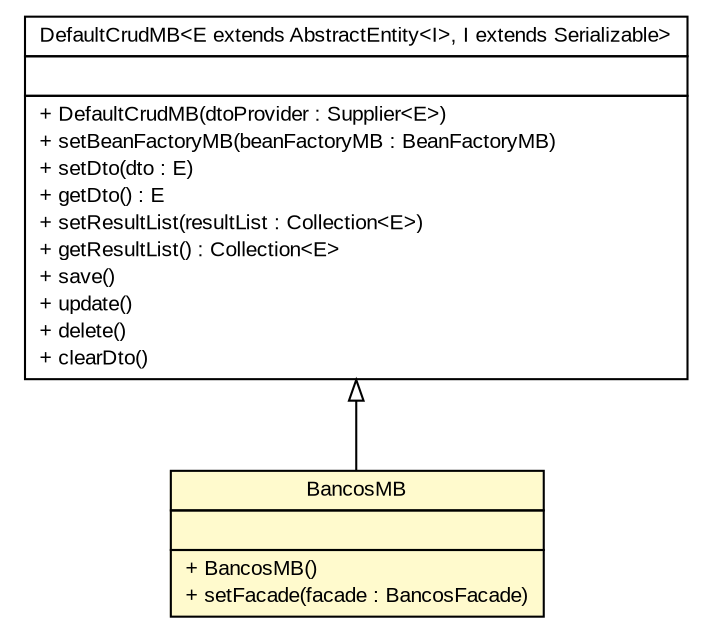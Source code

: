 #!/usr/local/bin/dot
#
# Class diagram 
# Generated by UMLGraph version R5_6 (http://www.umlgraph.org/)
#

digraph G {
	edge [fontname="arial",fontsize=10,labelfontname="arial",labelfontsize=10];
	node [fontname="arial",fontsize=10,shape=plaintext];
	nodesep=0.25;
	ranksep=0.5;
	// br.gov.to.sefaz.presentation.managedbean.impl.DefaultCrudMB<E extends br.gov.to.sefaz.persistence.entity.AbstractEntity<I>, I extends java.io.Serializable>
	c5967 [label=<<table title="br.gov.to.sefaz.presentation.managedbean.impl.DefaultCrudMB" border="0" cellborder="1" cellspacing="0" cellpadding="2" port="p" href="../../../presentation/managedbean/impl/DefaultCrudMB.html">
		<tr><td><table border="0" cellspacing="0" cellpadding="1">
<tr><td align="center" balign="center"> DefaultCrudMB&lt;E extends AbstractEntity&lt;I&gt;, I extends Serializable&gt; </td></tr>
		</table></td></tr>
		<tr><td><table border="0" cellspacing="0" cellpadding="1">
<tr><td align="left" balign="left">  </td></tr>
		</table></td></tr>
		<tr><td><table border="0" cellspacing="0" cellpadding="1">
<tr><td align="left" balign="left"> + DefaultCrudMB(dtoProvider : Supplier&lt;E&gt;) </td></tr>
<tr><td align="left" balign="left"> + setBeanFactoryMB(beanFactoryMB : BeanFactoryMB) </td></tr>
<tr><td align="left" balign="left"> + setDto(dto : E) </td></tr>
<tr><td align="left" balign="left"> + getDto() : E </td></tr>
<tr><td align="left" balign="left"> + setResultList(resultList : Collection&lt;E&gt;) </td></tr>
<tr><td align="left" balign="left"> + getResultList() : Collection&lt;E&gt; </td></tr>
<tr><td align="left" balign="left"> + save() </td></tr>
<tr><td align="left" balign="left"> + update() </td></tr>
<tr><td align="left" balign="left"> + delete() </td></tr>
<tr><td align="left" balign="left"> + clearDto() </td></tr>
		</table></td></tr>
		</table>>, URL="../../../presentation/managedbean/impl/DefaultCrudMB.html", fontname="arial", fontcolor="black", fontsize=10.0];
	// br.gov.to.sefaz.arr.parametros.managedbean.BancosMB
	c6030 [label=<<table title="br.gov.to.sefaz.arr.parametros.managedbean.BancosMB" border="0" cellborder="1" cellspacing="0" cellpadding="2" port="p" bgcolor="lemonChiffon" href="./BancosMB.html">
		<tr><td><table border="0" cellspacing="0" cellpadding="1">
<tr><td align="center" balign="center"> BancosMB </td></tr>
		</table></td></tr>
		<tr><td><table border="0" cellspacing="0" cellpadding="1">
<tr><td align="left" balign="left">  </td></tr>
		</table></td></tr>
		<tr><td><table border="0" cellspacing="0" cellpadding="1">
<tr><td align="left" balign="left"> + BancosMB() </td></tr>
<tr><td align="left" balign="left"> + setFacade(facade : BancosFacade) </td></tr>
		</table></td></tr>
		</table>>, URL="./BancosMB.html", fontname="arial", fontcolor="black", fontsize=10.0];
	//br.gov.to.sefaz.arr.parametros.managedbean.BancosMB extends br.gov.to.sefaz.presentation.managedbean.impl.DefaultCrudMB<br.gov.to.sefaz.arr.parametros.persistence.entity.Bancos, java.lang.Integer>
	c5967:p -> c6030:p [dir=back,arrowtail=empty];
}

